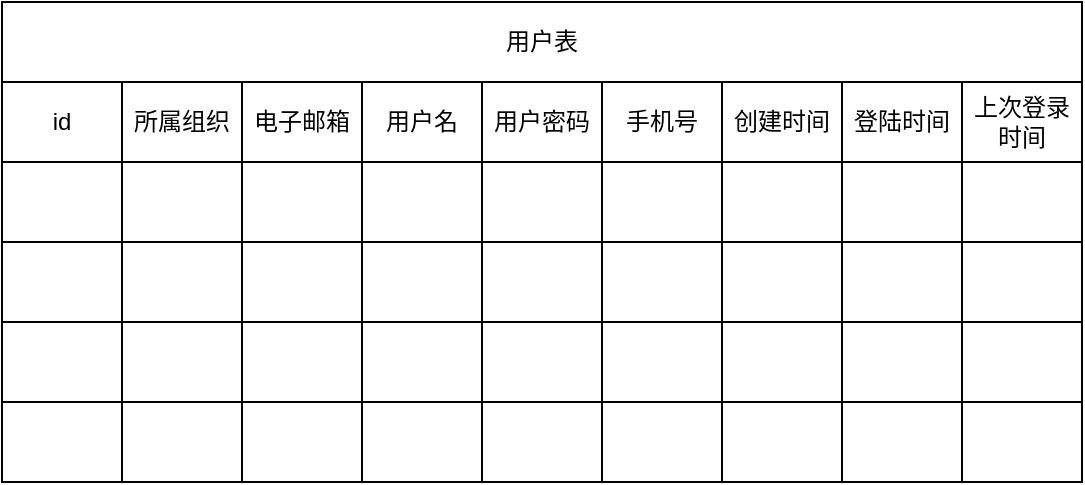 <mxfile version="13.6.5">
    <diagram id="xoukfH07bEcbub9Sq1Ur" name="第 1 页">
        <mxGraphModel dx="801" dy="1071" grid="1" gridSize="10" guides="1" tooltips="1" connect="1" arrows="1" fold="1" page="1" pageScale="1" pageWidth="827" pageHeight="1169" math="0" shadow="0">
            <root>
                <mxCell id="0"/>
                <mxCell id="1" parent="0"/>
                <mxCell id="493" value="" style="shape=table;html=1;whiteSpace=wrap;startSize=0;container=1;collapsible=0;childLayout=tableLayout;" parent="1" vertex="1">
                    <mxGeometry x="220" y="290" width="540" height="200" as="geometry"/>
                </mxCell>
                <mxCell id="494" value="" style="shape=partialRectangle;html=1;whiteSpace=wrap;collapsible=0;dropTarget=0;pointerEvents=0;fillColor=none;top=0;left=0;bottom=0;right=0;points=[[0,0.5],[1,0.5]];portConstraint=eastwest;" parent="493" vertex="1">
                    <mxGeometry width="540" height="40" as="geometry"/>
                </mxCell>
                <mxCell id="495" value="id" style="shape=partialRectangle;html=1;whiteSpace=wrap;connectable=0;overflow=hidden;fillColor=none;top=0;left=0;bottom=0;right=0;" parent="494" vertex="1">
                    <mxGeometry width="60" height="40" as="geometry"/>
                </mxCell>
                <mxCell id="496" value="所属组织" style="shape=partialRectangle;html=1;whiteSpace=wrap;connectable=0;overflow=hidden;fillColor=none;top=0;left=0;bottom=0;right=0;" parent="494" vertex="1">
                    <mxGeometry x="60" width="60" height="40" as="geometry"/>
                </mxCell>
                <mxCell id="497" value="&lt;span&gt;电子邮箱&lt;/span&gt;" style="shape=partialRectangle;html=1;whiteSpace=wrap;connectable=0;overflow=hidden;fillColor=none;top=0;left=0;bottom=0;right=0;" parent="494" vertex="1">
                    <mxGeometry x="120" width="60" height="40" as="geometry"/>
                </mxCell>
                <mxCell id="498" value="用户名" style="shape=partialRectangle;html=1;whiteSpace=wrap;connectable=0;overflow=hidden;fillColor=none;top=0;left=0;bottom=0;right=0;" parent="494" vertex="1">
                    <mxGeometry x="180" width="60" height="40" as="geometry"/>
                </mxCell>
                <mxCell id="499" value="用户密码" style="shape=partialRectangle;html=1;whiteSpace=wrap;connectable=0;overflow=hidden;fillColor=none;top=0;left=0;bottom=0;right=0;" parent="494" vertex="1">
                    <mxGeometry x="240" width="60" height="40" as="geometry"/>
                </mxCell>
                <mxCell id="500" value="手机号" style="shape=partialRectangle;html=1;whiteSpace=wrap;connectable=0;overflow=hidden;fillColor=none;top=0;left=0;bottom=0;right=0;" parent="494" vertex="1">
                    <mxGeometry x="300" width="60" height="40" as="geometry"/>
                </mxCell>
                <mxCell id="501" value="&lt;span&gt;创建时间&lt;/span&gt;" style="shape=partialRectangle;html=1;whiteSpace=wrap;connectable=0;overflow=hidden;fillColor=none;top=0;left=0;bottom=0;right=0;" parent="494" vertex="1">
                    <mxGeometry x="360" width="60" height="40" as="geometry"/>
                </mxCell>
                <mxCell id="79JyHKBBykygI58AvJbj-575" value="登陆时间" style="shape=partialRectangle;html=1;whiteSpace=wrap;connectable=0;overflow=hidden;fillColor=none;top=0;left=0;bottom=0;right=0;" parent="494" vertex="1">
                    <mxGeometry x="420" width="60" height="40" as="geometry"/>
                </mxCell>
                <mxCell id="79JyHKBBykygI58AvJbj-580" value="上次登录时间" style="shape=partialRectangle;html=1;whiteSpace=wrap;connectable=0;overflow=hidden;fillColor=none;top=0;left=0;bottom=0;right=0;" parent="494" vertex="1">
                    <mxGeometry x="480" width="60" height="40" as="geometry"/>
                </mxCell>
                <mxCell id="502" value="" style="shape=partialRectangle;html=1;whiteSpace=wrap;collapsible=0;dropTarget=0;pointerEvents=0;fillColor=none;top=0;left=0;bottom=0;right=0;points=[[0,0.5],[1,0.5]];portConstraint=eastwest;" parent="493" vertex="1">
                    <mxGeometry y="40" width="540" height="40" as="geometry"/>
                </mxCell>
                <mxCell id="503" value="" style="shape=partialRectangle;html=1;whiteSpace=wrap;connectable=0;overflow=hidden;fillColor=none;top=0;left=0;bottom=0;right=0;" parent="502" vertex="1">
                    <mxGeometry width="60" height="40" as="geometry"/>
                </mxCell>
                <mxCell id="504" value="" style="shape=partialRectangle;html=1;whiteSpace=wrap;connectable=0;overflow=hidden;fillColor=none;top=0;left=0;bottom=0;right=0;" parent="502" vertex="1">
                    <mxGeometry x="60" width="60" height="40" as="geometry"/>
                </mxCell>
                <mxCell id="505" value="" style="shape=partialRectangle;html=1;whiteSpace=wrap;connectable=0;overflow=hidden;fillColor=none;top=0;left=0;bottom=0;right=0;" parent="502" vertex="1">
                    <mxGeometry x="120" width="60" height="40" as="geometry"/>
                </mxCell>
                <mxCell id="506" value="" style="shape=partialRectangle;html=1;whiteSpace=wrap;connectable=0;overflow=hidden;fillColor=none;top=0;left=0;bottom=0;right=0;" parent="502" vertex="1">
                    <mxGeometry x="180" width="60" height="40" as="geometry"/>
                </mxCell>
                <mxCell id="507" value="" style="shape=partialRectangle;html=1;whiteSpace=wrap;connectable=0;overflow=hidden;fillColor=none;top=0;left=0;bottom=0;right=0;" parent="502" vertex="1">
                    <mxGeometry x="240" width="60" height="40" as="geometry"/>
                </mxCell>
                <mxCell id="508" value="" style="shape=partialRectangle;html=1;whiteSpace=wrap;connectable=0;overflow=hidden;fillColor=none;top=0;left=0;bottom=0;right=0;" parent="502" vertex="1">
                    <mxGeometry x="300" width="60" height="40" as="geometry"/>
                </mxCell>
                <mxCell id="509" value="" style="shape=partialRectangle;html=1;whiteSpace=wrap;connectable=0;overflow=hidden;fillColor=none;top=0;left=0;bottom=0;right=0;" parent="502" vertex="1">
                    <mxGeometry x="360" width="60" height="40" as="geometry"/>
                </mxCell>
                <mxCell id="79JyHKBBykygI58AvJbj-576" style="shape=partialRectangle;html=1;whiteSpace=wrap;connectable=0;overflow=hidden;fillColor=none;top=0;left=0;bottom=0;right=0;" parent="502" vertex="1">
                    <mxGeometry x="420" width="60" height="40" as="geometry"/>
                </mxCell>
                <mxCell id="79JyHKBBykygI58AvJbj-581" style="shape=partialRectangle;html=1;whiteSpace=wrap;connectable=0;overflow=hidden;fillColor=none;top=0;left=0;bottom=0;right=0;" parent="502" vertex="1">
                    <mxGeometry x="480" width="60" height="40" as="geometry"/>
                </mxCell>
                <mxCell id="510" value="" style="shape=partialRectangle;html=1;whiteSpace=wrap;collapsible=0;dropTarget=0;pointerEvents=0;fillColor=none;top=0;left=0;bottom=0;right=0;points=[[0,0.5],[1,0.5]];portConstraint=eastwest;" parent="493" vertex="1">
                    <mxGeometry y="80" width="540" height="40" as="geometry"/>
                </mxCell>
                <mxCell id="511" value="" style="shape=partialRectangle;html=1;whiteSpace=wrap;connectable=0;overflow=hidden;fillColor=none;top=0;left=0;bottom=0;right=0;" parent="510" vertex="1">
                    <mxGeometry width="60" height="40" as="geometry"/>
                </mxCell>
                <mxCell id="512" value="" style="shape=partialRectangle;html=1;whiteSpace=wrap;connectable=0;overflow=hidden;fillColor=none;top=0;left=0;bottom=0;right=0;" parent="510" vertex="1">
                    <mxGeometry x="60" width="60" height="40" as="geometry"/>
                </mxCell>
                <mxCell id="513" value="" style="shape=partialRectangle;html=1;whiteSpace=wrap;connectable=0;overflow=hidden;fillColor=none;top=0;left=0;bottom=0;right=0;" parent="510" vertex="1">
                    <mxGeometry x="120" width="60" height="40" as="geometry"/>
                </mxCell>
                <mxCell id="514" value="" style="shape=partialRectangle;html=1;whiteSpace=wrap;connectable=0;overflow=hidden;fillColor=none;top=0;left=0;bottom=0;right=0;" parent="510" vertex="1">
                    <mxGeometry x="180" width="60" height="40" as="geometry"/>
                </mxCell>
                <mxCell id="515" value="" style="shape=partialRectangle;html=1;whiteSpace=wrap;connectable=0;overflow=hidden;fillColor=none;top=0;left=0;bottom=0;right=0;" parent="510" vertex="1">
                    <mxGeometry x="240" width="60" height="40" as="geometry"/>
                </mxCell>
                <mxCell id="516" value="" style="shape=partialRectangle;html=1;whiteSpace=wrap;connectable=0;overflow=hidden;fillColor=none;top=0;left=0;bottom=0;right=0;" parent="510" vertex="1">
                    <mxGeometry x="300" width="60" height="40" as="geometry"/>
                </mxCell>
                <mxCell id="517" value="" style="shape=partialRectangle;html=1;whiteSpace=wrap;connectable=0;overflow=hidden;fillColor=none;top=0;left=0;bottom=0;right=0;" parent="510" vertex="1">
                    <mxGeometry x="360" width="60" height="40" as="geometry"/>
                </mxCell>
                <mxCell id="79JyHKBBykygI58AvJbj-577" style="shape=partialRectangle;html=1;whiteSpace=wrap;connectable=0;overflow=hidden;fillColor=none;top=0;left=0;bottom=0;right=0;" parent="510" vertex="1">
                    <mxGeometry x="420" width="60" height="40" as="geometry"/>
                </mxCell>
                <mxCell id="79JyHKBBykygI58AvJbj-582" style="shape=partialRectangle;html=1;whiteSpace=wrap;connectable=0;overflow=hidden;fillColor=none;top=0;left=0;bottom=0;right=0;" parent="510" vertex="1">
                    <mxGeometry x="480" width="60" height="40" as="geometry"/>
                </mxCell>
                <mxCell id="518" value="" style="shape=partialRectangle;html=1;whiteSpace=wrap;collapsible=0;dropTarget=0;pointerEvents=0;fillColor=none;top=0;left=0;bottom=0;right=0;points=[[0,0.5],[1,0.5]];portConstraint=eastwest;" parent="493" vertex="1">
                    <mxGeometry y="120" width="540" height="40" as="geometry"/>
                </mxCell>
                <mxCell id="519" value="" style="shape=partialRectangle;html=1;whiteSpace=wrap;connectable=0;overflow=hidden;fillColor=none;top=0;left=0;bottom=0;right=0;" parent="518" vertex="1">
                    <mxGeometry width="60" height="40" as="geometry"/>
                </mxCell>
                <mxCell id="520" value="" style="shape=partialRectangle;html=1;whiteSpace=wrap;connectable=0;overflow=hidden;fillColor=none;top=0;left=0;bottom=0;right=0;" parent="518" vertex="1">
                    <mxGeometry x="60" width="60" height="40" as="geometry"/>
                </mxCell>
                <mxCell id="521" value="" style="shape=partialRectangle;html=1;whiteSpace=wrap;connectable=0;overflow=hidden;fillColor=none;top=0;left=0;bottom=0;right=0;" parent="518" vertex="1">
                    <mxGeometry x="120" width="60" height="40" as="geometry"/>
                </mxCell>
                <mxCell id="522" value="" style="shape=partialRectangle;html=1;whiteSpace=wrap;connectable=0;overflow=hidden;fillColor=none;top=0;left=0;bottom=0;right=0;" parent="518" vertex="1">
                    <mxGeometry x="180" width="60" height="40" as="geometry"/>
                </mxCell>
                <mxCell id="523" value="" style="shape=partialRectangle;html=1;whiteSpace=wrap;connectable=0;overflow=hidden;fillColor=none;top=0;left=0;bottom=0;right=0;" parent="518" vertex="1">
                    <mxGeometry x="240" width="60" height="40" as="geometry"/>
                </mxCell>
                <mxCell id="524" value="" style="shape=partialRectangle;html=1;whiteSpace=wrap;connectable=0;overflow=hidden;fillColor=none;top=0;left=0;bottom=0;right=0;" parent="518" vertex="1">
                    <mxGeometry x="300" width="60" height="40" as="geometry"/>
                </mxCell>
                <mxCell id="525" value="" style="shape=partialRectangle;html=1;whiteSpace=wrap;connectable=0;overflow=hidden;fillColor=none;top=0;left=0;bottom=0;right=0;" parent="518" vertex="1">
                    <mxGeometry x="360" width="60" height="40" as="geometry"/>
                </mxCell>
                <mxCell id="79JyHKBBykygI58AvJbj-578" style="shape=partialRectangle;html=1;whiteSpace=wrap;connectable=0;overflow=hidden;fillColor=none;top=0;left=0;bottom=0;right=0;" parent="518" vertex="1">
                    <mxGeometry x="420" width="60" height="40" as="geometry"/>
                </mxCell>
                <mxCell id="79JyHKBBykygI58AvJbj-583" style="shape=partialRectangle;html=1;whiteSpace=wrap;connectable=0;overflow=hidden;fillColor=none;top=0;left=0;bottom=0;right=0;" parent="518" vertex="1">
                    <mxGeometry x="480" width="60" height="40" as="geometry"/>
                </mxCell>
                <mxCell id="526" value="" style="shape=partialRectangle;html=1;whiteSpace=wrap;collapsible=0;dropTarget=0;pointerEvents=0;fillColor=none;top=0;left=0;bottom=0;right=0;points=[[0,0.5],[1,0.5]];portConstraint=eastwest;" parent="493" vertex="1">
                    <mxGeometry y="160" width="540" height="40" as="geometry"/>
                </mxCell>
                <mxCell id="527" value="" style="shape=partialRectangle;html=1;whiteSpace=wrap;connectable=0;overflow=hidden;fillColor=none;top=0;left=0;bottom=0;right=0;" parent="526" vertex="1">
                    <mxGeometry width="60" height="40" as="geometry"/>
                </mxCell>
                <mxCell id="528" value="" style="shape=partialRectangle;html=1;whiteSpace=wrap;connectable=0;overflow=hidden;fillColor=none;top=0;left=0;bottom=0;right=0;" parent="526" vertex="1">
                    <mxGeometry x="60" width="60" height="40" as="geometry"/>
                </mxCell>
                <mxCell id="529" value="" style="shape=partialRectangle;html=1;whiteSpace=wrap;connectable=0;overflow=hidden;fillColor=none;top=0;left=0;bottom=0;right=0;" parent="526" vertex="1">
                    <mxGeometry x="120" width="60" height="40" as="geometry"/>
                </mxCell>
                <mxCell id="530" value="" style="shape=partialRectangle;html=1;whiteSpace=wrap;connectable=0;overflow=hidden;fillColor=none;top=0;left=0;bottom=0;right=0;" parent="526" vertex="1">
                    <mxGeometry x="180" width="60" height="40" as="geometry"/>
                </mxCell>
                <mxCell id="531" value="" style="shape=partialRectangle;html=1;whiteSpace=wrap;connectable=0;overflow=hidden;fillColor=none;top=0;left=0;bottom=0;right=0;" parent="526" vertex="1">
                    <mxGeometry x="240" width="60" height="40" as="geometry"/>
                </mxCell>
                <mxCell id="532" value="" style="shape=partialRectangle;html=1;whiteSpace=wrap;connectable=0;overflow=hidden;fillColor=none;top=0;left=0;bottom=0;right=0;" parent="526" vertex="1">
                    <mxGeometry x="300" width="60" height="40" as="geometry"/>
                </mxCell>
                <mxCell id="533" value="" style="shape=partialRectangle;html=1;whiteSpace=wrap;connectable=0;overflow=hidden;fillColor=none;top=0;left=0;bottom=0;right=0;" parent="526" vertex="1">
                    <mxGeometry x="360" width="60" height="40" as="geometry"/>
                </mxCell>
                <mxCell id="79JyHKBBykygI58AvJbj-579" style="shape=partialRectangle;html=1;whiteSpace=wrap;connectable=0;overflow=hidden;fillColor=none;top=0;left=0;bottom=0;right=0;" parent="526" vertex="1">
                    <mxGeometry x="420" width="60" height="40" as="geometry"/>
                </mxCell>
                <mxCell id="79JyHKBBykygI58AvJbj-584" style="shape=partialRectangle;html=1;whiteSpace=wrap;connectable=0;overflow=hidden;fillColor=none;top=0;left=0;bottom=0;right=0;" parent="526" vertex="1">
                    <mxGeometry x="480" width="60" height="40" as="geometry"/>
                </mxCell>
                <mxCell id="534" value="用户表" style="rounded=0;whiteSpace=wrap;html=1;" parent="1" vertex="1">
                    <mxGeometry x="220" y="250" width="540" height="40" as="geometry"/>
                </mxCell>
            </root>
        </mxGraphModel>
    </diagram>
</mxfile>